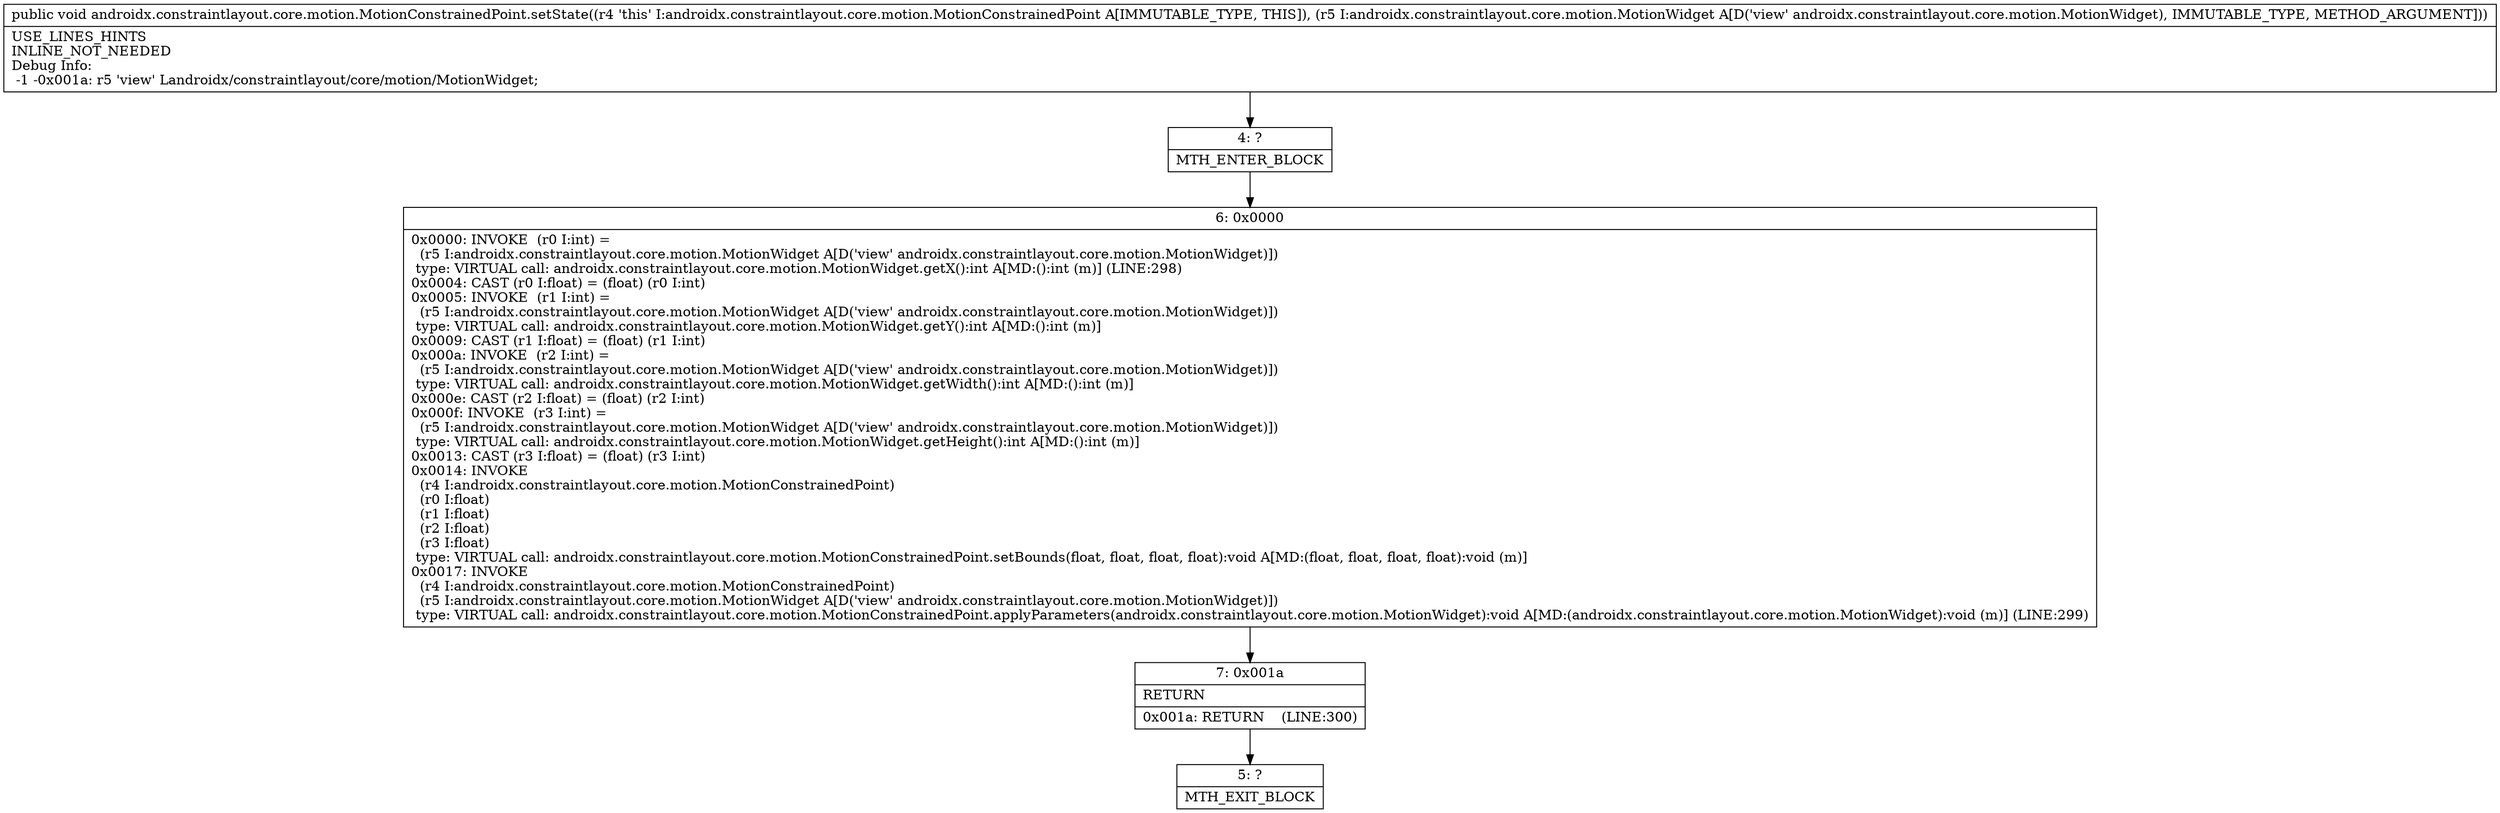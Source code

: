 digraph "CFG forandroidx.constraintlayout.core.motion.MotionConstrainedPoint.setState(Landroidx\/constraintlayout\/core\/motion\/MotionWidget;)V" {
Node_4 [shape=record,label="{4\:\ ?|MTH_ENTER_BLOCK\l}"];
Node_6 [shape=record,label="{6\:\ 0x0000|0x0000: INVOKE  (r0 I:int) = \l  (r5 I:androidx.constraintlayout.core.motion.MotionWidget A[D('view' androidx.constraintlayout.core.motion.MotionWidget)])\l type: VIRTUAL call: androidx.constraintlayout.core.motion.MotionWidget.getX():int A[MD:():int (m)] (LINE:298)\l0x0004: CAST (r0 I:float) = (float) (r0 I:int) \l0x0005: INVOKE  (r1 I:int) = \l  (r5 I:androidx.constraintlayout.core.motion.MotionWidget A[D('view' androidx.constraintlayout.core.motion.MotionWidget)])\l type: VIRTUAL call: androidx.constraintlayout.core.motion.MotionWidget.getY():int A[MD:():int (m)]\l0x0009: CAST (r1 I:float) = (float) (r1 I:int) \l0x000a: INVOKE  (r2 I:int) = \l  (r5 I:androidx.constraintlayout.core.motion.MotionWidget A[D('view' androidx.constraintlayout.core.motion.MotionWidget)])\l type: VIRTUAL call: androidx.constraintlayout.core.motion.MotionWidget.getWidth():int A[MD:():int (m)]\l0x000e: CAST (r2 I:float) = (float) (r2 I:int) \l0x000f: INVOKE  (r3 I:int) = \l  (r5 I:androidx.constraintlayout.core.motion.MotionWidget A[D('view' androidx.constraintlayout.core.motion.MotionWidget)])\l type: VIRTUAL call: androidx.constraintlayout.core.motion.MotionWidget.getHeight():int A[MD:():int (m)]\l0x0013: CAST (r3 I:float) = (float) (r3 I:int) \l0x0014: INVOKE  \l  (r4 I:androidx.constraintlayout.core.motion.MotionConstrainedPoint)\l  (r0 I:float)\l  (r1 I:float)\l  (r2 I:float)\l  (r3 I:float)\l type: VIRTUAL call: androidx.constraintlayout.core.motion.MotionConstrainedPoint.setBounds(float, float, float, float):void A[MD:(float, float, float, float):void (m)]\l0x0017: INVOKE  \l  (r4 I:androidx.constraintlayout.core.motion.MotionConstrainedPoint)\l  (r5 I:androidx.constraintlayout.core.motion.MotionWidget A[D('view' androidx.constraintlayout.core.motion.MotionWidget)])\l type: VIRTUAL call: androidx.constraintlayout.core.motion.MotionConstrainedPoint.applyParameters(androidx.constraintlayout.core.motion.MotionWidget):void A[MD:(androidx.constraintlayout.core.motion.MotionWidget):void (m)] (LINE:299)\l}"];
Node_7 [shape=record,label="{7\:\ 0x001a|RETURN\l|0x001a: RETURN    (LINE:300)\l}"];
Node_5 [shape=record,label="{5\:\ ?|MTH_EXIT_BLOCK\l}"];
MethodNode[shape=record,label="{public void androidx.constraintlayout.core.motion.MotionConstrainedPoint.setState((r4 'this' I:androidx.constraintlayout.core.motion.MotionConstrainedPoint A[IMMUTABLE_TYPE, THIS]), (r5 I:androidx.constraintlayout.core.motion.MotionWidget A[D('view' androidx.constraintlayout.core.motion.MotionWidget), IMMUTABLE_TYPE, METHOD_ARGUMENT]))  | USE_LINES_HINTS\lINLINE_NOT_NEEDED\lDebug Info:\l  \-1 \-0x001a: r5 'view' Landroidx\/constraintlayout\/core\/motion\/MotionWidget;\l}"];
MethodNode -> Node_4;Node_4 -> Node_6;
Node_6 -> Node_7;
Node_7 -> Node_5;
}

